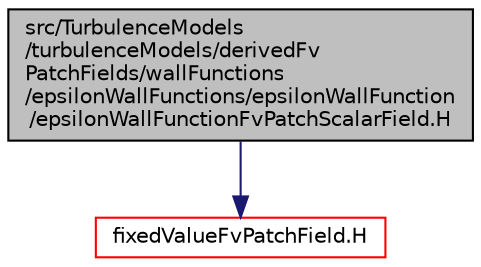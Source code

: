digraph "src/TurbulenceModels/turbulenceModels/derivedFvPatchFields/wallFunctions/epsilonWallFunctions/epsilonWallFunction/epsilonWallFunctionFvPatchScalarField.H"
{
  bgcolor="transparent";
  edge [fontname="Helvetica",fontsize="10",labelfontname="Helvetica",labelfontsize="10"];
  node [fontname="Helvetica",fontsize="10",shape=record];
  Node0 [label="src/TurbulenceModels\l/turbulenceModels/derivedFv\lPatchFields/wallFunctions\l/epsilonWallFunctions/epsilonWallFunction\l/epsilonWallFunctionFvPatchScalarField.H",height=0.2,width=0.4,color="black", fillcolor="grey75", style="filled", fontcolor="black"];
  Node0 -> Node1 [color="midnightblue",fontsize="10",style="solid",fontname="Helvetica"];
  Node1 [label="fixedValueFvPatchField.H",height=0.2,width=0.4,color="red",URL="$a01613.html"];
}
